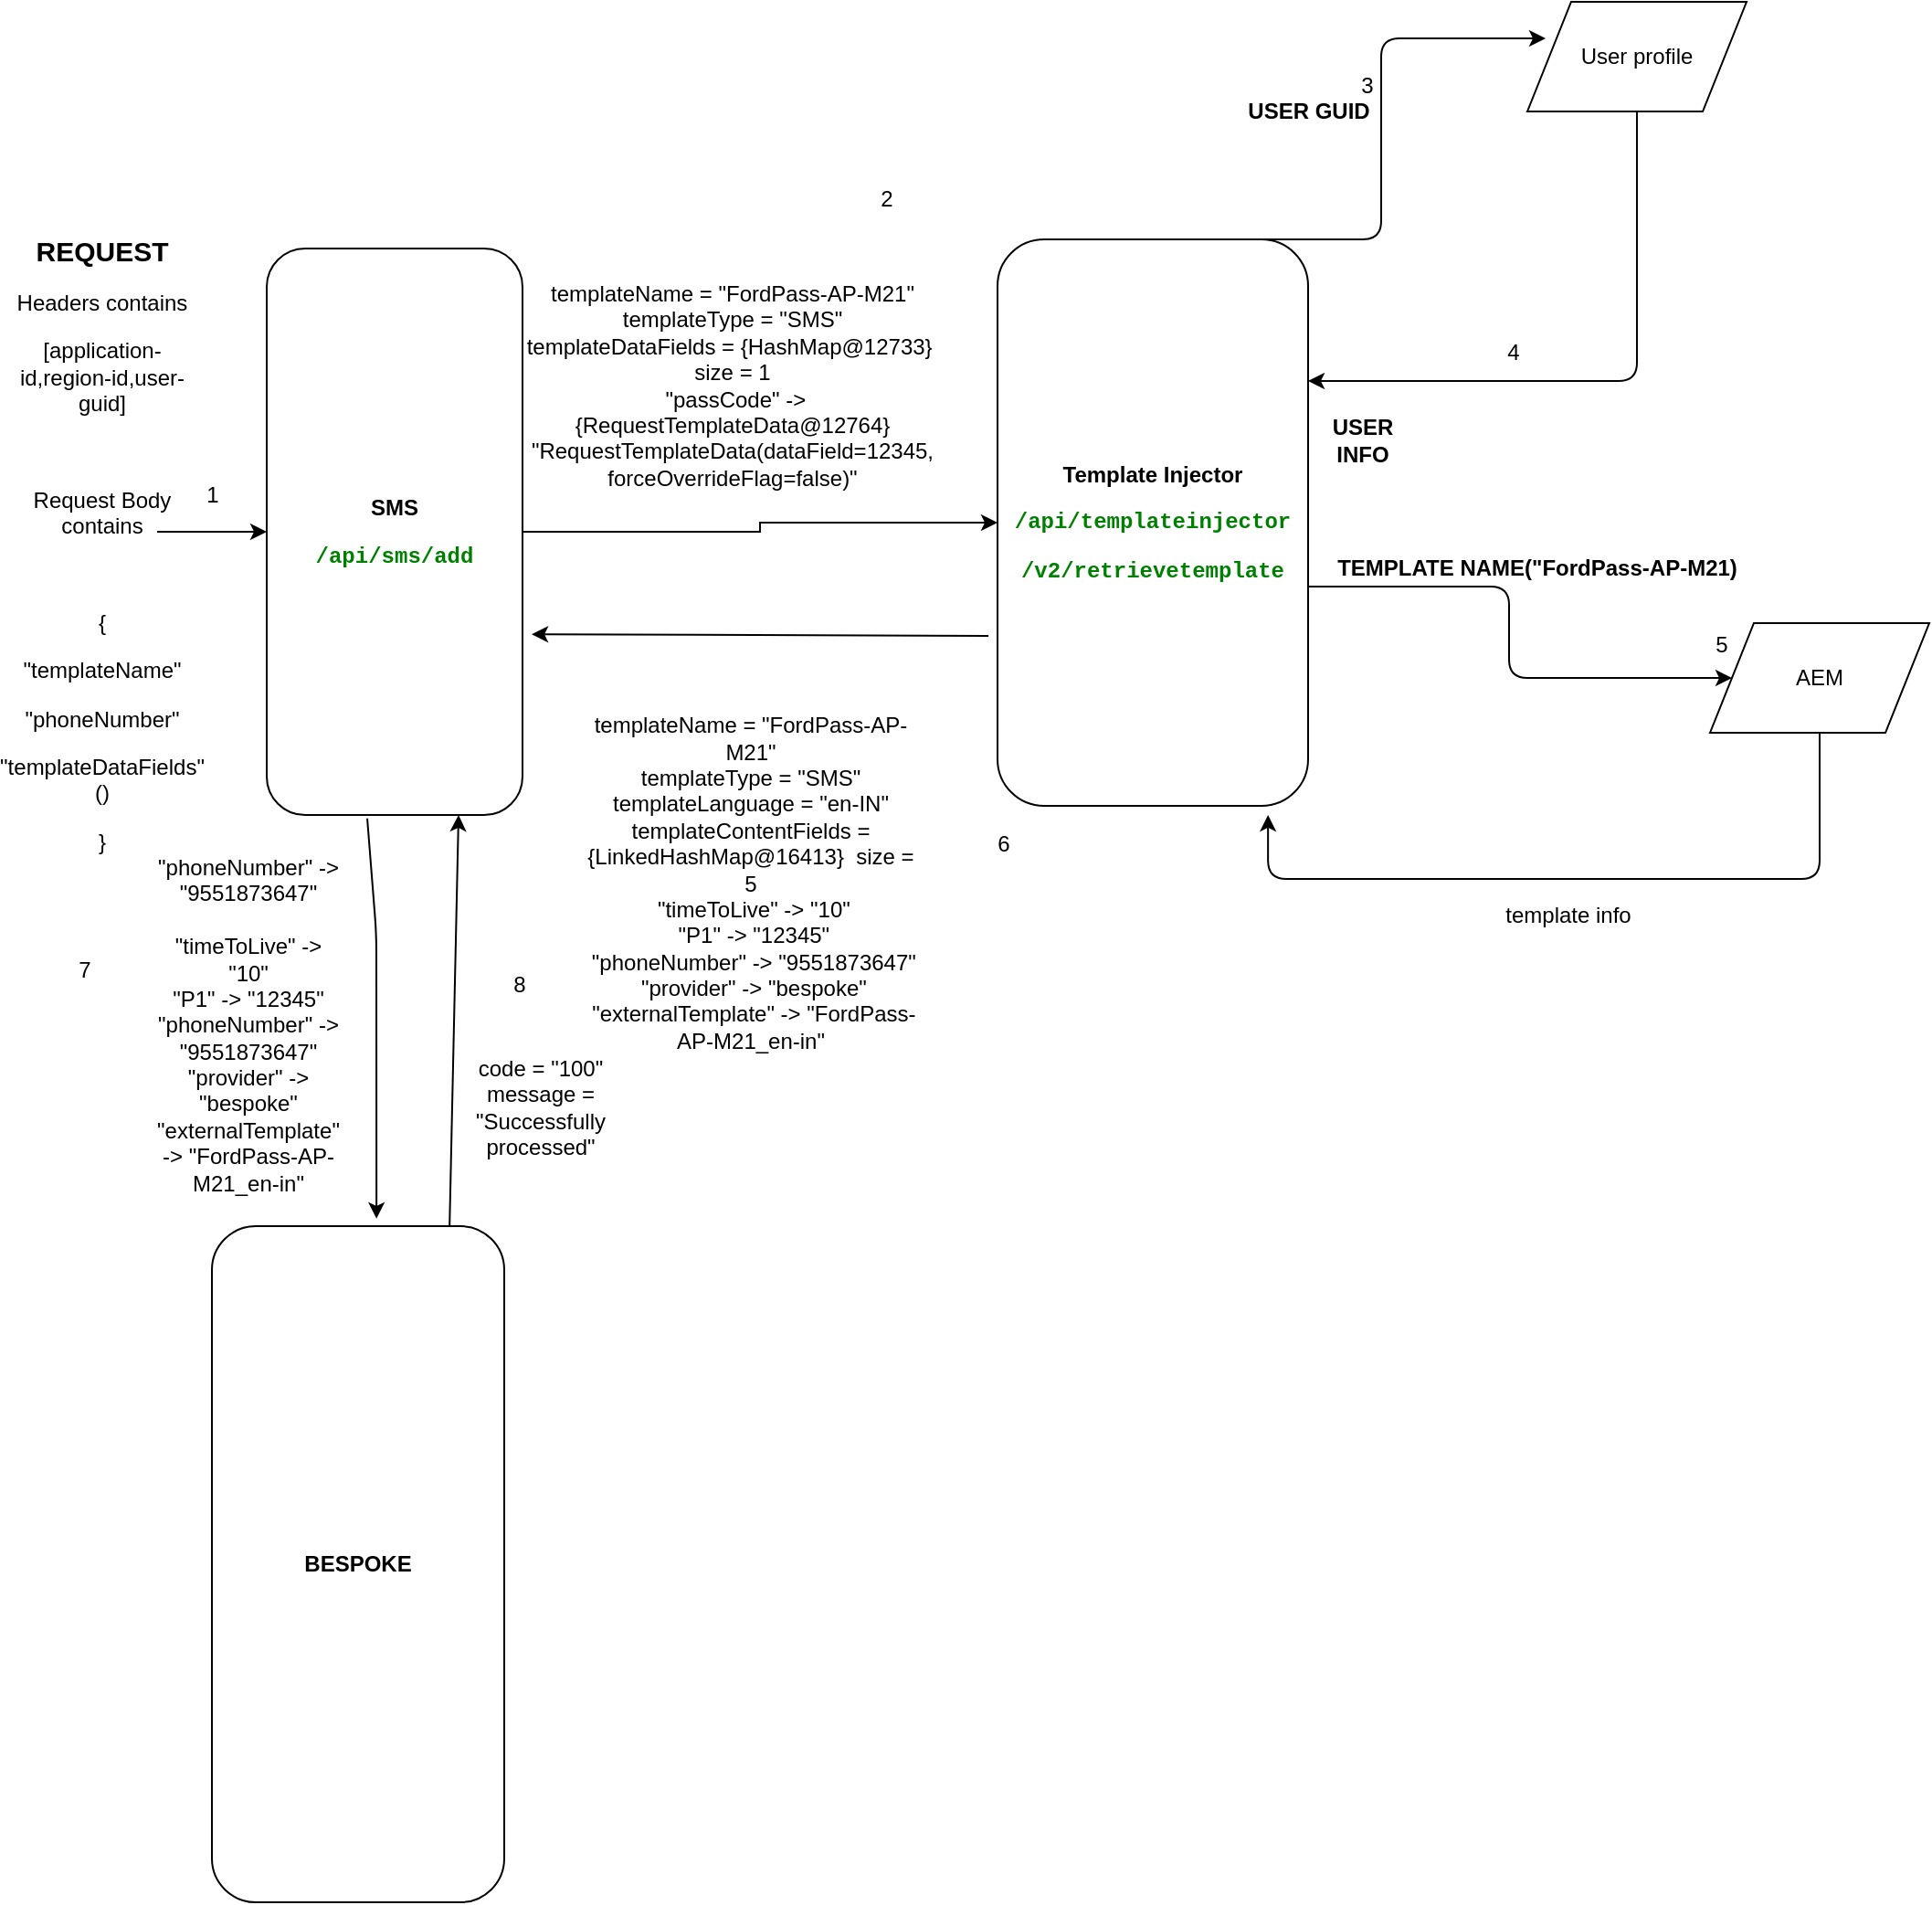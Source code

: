 <mxfile version="13.1.14" type="github">
  <diagram id="rzX8o1o3KOPRTSoec266" name="Page-1">
    <mxGraphModel dx="1718" dy="1533" grid="1" gridSize="10" guides="1" tooltips="1" connect="1" arrows="1" fold="1" page="1" pageScale="1" pageWidth="850" pageHeight="1100" math="0" shadow="0">
      <root>
        <mxCell id="0" />
        <mxCell id="1" parent="0" />
        <mxCell id="GgZHfX6D0kn685oWg6ef-13" value="" style="edgeStyle=orthogonalEdgeStyle;rounded=0;orthogonalLoop=1;jettySize=auto;html=1;" parent="1" source="GgZHfX6D0kn685oWg6ef-2" target="GgZHfX6D0kn685oWg6ef-12" edge="1">
          <mxGeometry relative="1" as="geometry" />
        </mxCell>
        <mxCell id="GgZHfX6D0kn685oWg6ef-2" value="&lt;p&gt;&lt;b&gt;SMS&lt;/b&gt;&lt;/p&gt;&lt;pre style=&quot;background-color: rgb(255 , 255 , 255) ; font-family: &amp;#34;courier new&amp;#34; ; font-size: 9pt&quot;&gt;&lt;span style=&quot;color: #008000 ; font-weight: bold&quot;&gt;/api/sms/add&lt;/span&gt;&lt;/pre&gt;" style="rounded=1;whiteSpace=wrap;html=1;" parent="1" vertex="1">
          <mxGeometry x="140" y="-85" width="140" height="310" as="geometry" />
        </mxCell>
        <mxCell id="GgZHfX6D0kn685oWg6ef-12" value="&lt;p&gt;&lt;b&gt;Template Injector&lt;/b&gt;&lt;/p&gt;&lt;pre style=&quot;background-color: rgb(255 , 255 , 255) ; font-family: &amp;#34;courier new&amp;#34; ; font-size: 9pt&quot;&gt;&lt;span style=&quot;color: #008000 ; font-weight: bold&quot;&gt;/api/templateinjector&lt;/span&gt;&lt;/pre&gt;&lt;pre style=&quot;background-color: rgb(255 , 255 , 255) ; font-family: &amp;#34;courier new&amp;#34; ; font-size: 9pt&quot;&gt;&lt;span style=&quot;color: #008000 ; font-weight: bold&quot;&gt;/v2/retrievetemplate&lt;/span&gt;&lt;/pre&gt;" style="rounded=1;whiteSpace=wrap;html=1;" parent="1" vertex="1">
          <mxGeometry x="540" y="-90" width="170" height="310" as="geometry" />
        </mxCell>
        <mxCell id="GgZHfX6D0kn685oWg6ef-10" value="&lt;p&gt;&lt;b&gt;&lt;font style=&quot;font-size: 15px&quot;&gt;REQUEST&lt;/font&gt;&lt;/b&gt;&lt;/p&gt;&lt;p&gt;Headers contains&lt;/p&gt;&lt;p&gt;[application-id,region-id,user-guid]&lt;/p&gt;&lt;p&gt;&lt;br&gt;&lt;/p&gt;&lt;p&gt;Request Body contains&lt;/p&gt;&lt;p&gt;&lt;br&gt;&lt;/p&gt;&lt;p&gt;{&lt;/p&gt;&lt;p&gt;&quot;templateName&quot;&lt;/p&gt;&lt;p&gt;&quot;phoneNumber&quot;&lt;/p&gt;&lt;p&gt;&quot;templateDataFields&quot;()&lt;/p&gt;&lt;p&gt;}&lt;/p&gt;&lt;p style=&quot;font-size: 15px&quot;&gt;&lt;br style=&quot;text-align: left&quot;&gt;&lt;/p&gt;" style="text;html=1;strokeColor=none;fillColor=none;align=center;verticalAlign=middle;whiteSpace=wrap;rounded=0;" parent="1" vertex="1">
          <mxGeometry x="30" y="80" width="40" height="30" as="geometry" />
        </mxCell>
        <mxCell id="GgZHfX6D0kn685oWg6ef-11" value="" style="endArrow=classic;html=1;" parent="1" target="GgZHfX6D0kn685oWg6ef-2" edge="1">
          <mxGeometry width="50" height="50" relative="1" as="geometry">
            <mxPoint x="80" y="70" as="sourcePoint" />
            <mxPoint x="130" y="20" as="targetPoint" />
          </mxGeometry>
        </mxCell>
        <mxCell id="GgZHfX6D0kn685oWg6ef-14" value="&lt;div&gt;templateName = &quot;FordPass-AP-M21&quot;&lt;/div&gt;&lt;div&gt;templateType = &quot;SMS&quot;&lt;/div&gt;&lt;div&gt;templateDataFields = {HashMap@12733}&amp;nbsp; size = 1&lt;/div&gt;&lt;div&gt;&amp;nbsp;&quot;passCode&quot; -&amp;gt; {RequestTemplateData@12764} &quot;RequestTemplateData(dataField=12345, forceOverrideFlag=false)&quot;&lt;/div&gt;" style="text;html=1;strokeColor=none;fillColor=none;align=center;verticalAlign=middle;whiteSpace=wrap;rounded=0;" parent="1" vertex="1">
          <mxGeometry x="280" y="-90" width="230" height="160" as="geometry" />
        </mxCell>
        <mxCell id="GgZHfX6D0kn685oWg6ef-19" value="&lt;b&gt;BESPOKE&lt;/b&gt;" style="rounded=1;whiteSpace=wrap;html=1;" parent="1" vertex="1">
          <mxGeometry x="110" y="450" width="160" height="370" as="geometry" />
        </mxCell>
        <mxCell id="GgZHfX6D0kn685oWg6ef-22" value="User profile" style="shape=parallelogram;perimeter=parallelogramPerimeter;whiteSpace=wrap;html=1;" parent="1" vertex="1">
          <mxGeometry x="830" y="-220" width="120" height="60" as="geometry" />
        </mxCell>
        <mxCell id="GgZHfX6D0kn685oWg6ef-28" value="&lt;b&gt;USER INFO&lt;/b&gt;" style="text;html=1;strokeColor=none;fillColor=none;align=center;verticalAlign=middle;whiteSpace=wrap;rounded=0;" parent="1" vertex="1">
          <mxGeometry x="720" y="10" width="40" height="20" as="geometry" />
        </mxCell>
        <mxCell id="GgZHfX6D0kn685oWg6ef-29" value="AEM" style="shape=parallelogram;perimeter=parallelogramPerimeter;whiteSpace=wrap;html=1;" parent="1" vertex="1">
          <mxGeometry x="930" y="120" width="120" height="60" as="geometry" />
        </mxCell>
        <mxCell id="GgZHfX6D0kn685oWg6ef-31" value="&lt;b&gt;TEMPLATE NAME(&quot;FordPass-AP-M21)&lt;/b&gt;" style="text;html=1;align=center;verticalAlign=middle;resizable=0;points=[];autosize=1;" parent="1" vertex="1">
          <mxGeometry x="720" y="80" width="230" height="20" as="geometry" />
        </mxCell>
        <mxCell id="GgZHfX6D0kn685oWg6ef-34" value="" style="endArrow=classic;html=1;exitX=-0.029;exitY=0.7;exitDx=0;exitDy=0;exitPerimeter=0;entryX=1.036;entryY=0.681;entryDx=0;entryDy=0;entryPerimeter=0;" parent="1" source="GgZHfX6D0kn685oWg6ef-12" target="GgZHfX6D0kn685oWg6ef-2" edge="1">
          <mxGeometry width="50" height="50" relative="1" as="geometry">
            <mxPoint x="375" y="156" as="sourcePoint" />
            <mxPoint x="425" y="106" as="targetPoint" />
          </mxGeometry>
        </mxCell>
        <mxCell id="GgZHfX6D0kn685oWg6ef-35" value="" style="edgeStyle=elbowEdgeStyle;elbow=horizontal;endArrow=classic;html=1;" parent="1" edge="1">
          <mxGeometry width="50" height="50" relative="1" as="geometry">
            <mxPoint x="660" y="-90" as="sourcePoint" />
            <mxPoint x="840" y="-200" as="targetPoint" />
          </mxGeometry>
        </mxCell>
        <mxCell id="GgZHfX6D0kn685oWg6ef-36" value="" style="edgeStyle=elbowEdgeStyle;elbow=horizontal;endArrow=classic;html=1;entryX=1;entryY=0.25;entryDx=0;entryDy=0;" parent="1" source="GgZHfX6D0kn685oWg6ef-22" target="GgZHfX6D0kn685oWg6ef-12" edge="1">
          <mxGeometry width="50" height="50" relative="1" as="geometry">
            <mxPoint x="867" y="-170" as="sourcePoint" />
            <mxPoint x="915" y="-130" as="targetPoint" />
            <Array as="points">
              <mxPoint x="890" y="-160" />
              <mxPoint x="900" y="-158" />
            </Array>
          </mxGeometry>
        </mxCell>
        <mxCell id="GgZHfX6D0kn685oWg6ef-37" value="&lt;b&gt;USER GUID&lt;/b&gt;" style="text;html=1;align=center;verticalAlign=middle;resizable=0;points=[];autosize=1;" parent="1" vertex="1">
          <mxGeometry x="670" y="-170" width="80" height="20" as="geometry" />
        </mxCell>
        <mxCell id="GgZHfX6D0kn685oWg6ef-38" value="" style="edgeStyle=elbowEdgeStyle;elbow=horizontal;endArrow=classic;html=1;" parent="1" target="GgZHfX6D0kn685oWg6ef-29" edge="1">
          <mxGeometry width="50" height="50" relative="1" as="geometry">
            <mxPoint x="710" y="100" as="sourcePoint" />
            <mxPoint x="760" y="50" as="targetPoint" />
          </mxGeometry>
        </mxCell>
        <mxCell id="GgZHfX6D0kn685oWg6ef-39" value="" style="edgeStyle=elbowEdgeStyle;elbow=vertical;endArrow=classic;html=1;entryX=0.871;entryY=1.016;entryDx=0;entryDy=0;entryPerimeter=0;" parent="1" source="GgZHfX6D0kn685oWg6ef-29" target="GgZHfX6D0kn685oWg6ef-12" edge="1">
          <mxGeometry width="50" height="50" relative="1" as="geometry">
            <mxPoint x="730" y="230" as="sourcePoint" />
            <mxPoint x="720" y="173" as="targetPoint" />
            <Array as="points">
              <mxPoint x="790" y="260" />
              <mxPoint x="710" y="180" />
            </Array>
          </mxGeometry>
        </mxCell>
        <mxCell id="7XG5GJR7GElVbcUvFB-Z-1" value="&lt;div&gt;&lt;br&gt;&lt;/div&gt;&lt;div&gt;templateName = &quot;FordPass-AP-M21&quot;&lt;/div&gt;&lt;div&gt;templateType = &quot;SMS&quot;&lt;/div&gt;&lt;div&gt;templateLanguage = &quot;en-IN&quot;&lt;/div&gt;&lt;div&gt;templateContentFields = {LinkedHashMap@16413}&amp;nbsp; size = 5&lt;/div&gt;&lt;div&gt;&amp;nbsp;&quot;timeToLive&quot; -&amp;gt; &quot;10&quot;&lt;/div&gt;&lt;div&gt;&amp;nbsp;&quot;P1&quot; -&amp;gt; &quot;12345&quot;&lt;/div&gt;&lt;div&gt;&amp;nbsp;&quot;phoneNumber&quot; -&amp;gt; &quot;9551873647&quot;&lt;/div&gt;&lt;div&gt;&amp;nbsp;&quot;provider&quot; -&amp;gt; &quot;bespoke&quot;&lt;/div&gt;&lt;div&gt;&amp;nbsp;&quot;externalTemplate&quot; -&amp;gt; &quot;FordPass-AP-M21_en-in&quot;&lt;/div&gt;" style="text;html=1;strokeColor=none;fillColor=none;align=center;verticalAlign=middle;whiteSpace=wrap;rounded=0;" vertex="1" parent="1">
          <mxGeometry x="310" y="70" width="190" height="370" as="geometry" />
        </mxCell>
        <mxCell id="7XG5GJR7GElVbcUvFB-Z-2" value="template info" style="text;html=1;align=center;verticalAlign=middle;resizable=0;points=[];autosize=1;" vertex="1" parent="1">
          <mxGeometry x="812" y="270" width="80" height="20" as="geometry" />
        </mxCell>
        <mxCell id="7XG5GJR7GElVbcUvFB-Z-6" value="" style="endArrow=classic;html=1;exitX=0.393;exitY=1.006;exitDx=0;exitDy=0;exitPerimeter=0;entryX=0.563;entryY=-0.011;entryDx=0;entryDy=0;entryPerimeter=0;" edge="1" parent="1" source="GgZHfX6D0kn685oWg6ef-2" target="GgZHfX6D0kn685oWg6ef-19">
          <mxGeometry width="50" height="50" relative="1" as="geometry">
            <mxPoint x="290" y="320" as="sourcePoint" />
            <mxPoint x="320" y="290" as="targetPoint" />
            <Array as="points">
              <mxPoint x="200" y="290" />
            </Array>
          </mxGeometry>
        </mxCell>
        <mxCell id="7XG5GJR7GElVbcUvFB-Z-10" value="&lt;div&gt;&quot;phoneNumber&quot; -&amp;gt; &quot;9551873647&quot;&lt;/div&gt;&lt;div&gt;&lt;br&gt;&lt;/div&gt;&lt;div&gt;&quot;timeToLive&quot; -&amp;gt; &quot;10&quot;&lt;/div&gt;&lt;div&gt;&quot;P1&quot; -&amp;gt; &quot;12345&quot;&lt;/div&gt;&lt;div&gt;&quot;phoneNumber&quot; -&amp;gt; &quot;9551873647&quot;&lt;/div&gt;&lt;div&gt;&quot;provider&quot; -&amp;gt; &quot;bespoke&quot;&lt;/div&gt;&lt;div&gt;&quot;externalTemplate&quot; -&amp;gt; &quot;FordPass-AP-M21_en-in&quot;&lt;/div&gt;" style="text;html=1;strokeColor=none;fillColor=none;align=center;verticalAlign=middle;whiteSpace=wrap;rounded=0;" vertex="1" parent="1">
          <mxGeometry x="110" y="330" width="40" height="20" as="geometry" />
        </mxCell>
        <mxCell id="7XG5GJR7GElVbcUvFB-Z-11" value="" style="endArrow=classic;html=1;entryX=0.75;entryY=1;entryDx=0;entryDy=0;exitX=0.813;exitY=0;exitDx=0;exitDy=0;exitPerimeter=0;" edge="1" parent="1" source="GgZHfX6D0kn685oWg6ef-19" target="GgZHfX6D0kn685oWg6ef-2">
          <mxGeometry width="50" height="50" relative="1" as="geometry">
            <mxPoint x="290" y="320" as="sourcePoint" />
            <mxPoint x="340" y="270" as="targetPoint" />
          </mxGeometry>
        </mxCell>
        <mxCell id="7XG5GJR7GElVbcUvFB-Z-12" value="&lt;div&gt;code = &quot;100&quot;&lt;/div&gt;&lt;div&gt;message = &quot;Successfully processed&quot;&lt;/div&gt;" style="text;html=1;strokeColor=none;fillColor=none;align=center;verticalAlign=middle;whiteSpace=wrap;rounded=0;" vertex="1" parent="1">
          <mxGeometry x="270" y="380" width="40" height="10" as="geometry" />
        </mxCell>
        <mxCell id="7XG5GJR7GElVbcUvFB-Z-15" value="1" style="text;html=1;align=center;verticalAlign=middle;resizable=0;points=[];autosize=1;" vertex="1" parent="1">
          <mxGeometry x="100" y="40" width="20" height="20" as="geometry" />
        </mxCell>
        <mxCell id="7XG5GJR7GElVbcUvFB-Z-16" value="2" style="text;html=1;align=center;verticalAlign=middle;resizable=0;points=[];autosize=1;" vertex="1" parent="1">
          <mxGeometry x="469" y="-122" width="20" height="20" as="geometry" />
        </mxCell>
        <mxCell id="7XG5GJR7GElVbcUvFB-Z-17" value="3" style="text;html=1;align=center;verticalAlign=middle;resizable=0;points=[];autosize=1;" vertex="1" parent="1">
          <mxGeometry x="732" y="-184" width="20" height="20" as="geometry" />
        </mxCell>
        <mxCell id="7XG5GJR7GElVbcUvFB-Z-18" value="5" style="text;html=1;align=center;verticalAlign=middle;resizable=0;points=[];autosize=1;" vertex="1" parent="1">
          <mxGeometry x="926" y="122" width="20" height="20" as="geometry" />
        </mxCell>
        <mxCell id="7XG5GJR7GElVbcUvFB-Z-19" value="4" style="text;html=1;align=center;verticalAlign=middle;resizable=0;points=[];autosize=1;" vertex="1" parent="1">
          <mxGeometry x="812" y="-38" width="20" height="20" as="geometry" />
        </mxCell>
        <mxCell id="7XG5GJR7GElVbcUvFB-Z-20" value="6" style="text;html=1;align=center;verticalAlign=middle;resizable=0;points=[];autosize=1;" vertex="1" parent="1">
          <mxGeometry x="533" y="231" width="20" height="20" as="geometry" />
        </mxCell>
        <mxCell id="7XG5GJR7GElVbcUvFB-Z-21" value="7" style="text;html=1;align=center;verticalAlign=middle;resizable=0;points=[];autosize=1;" vertex="1" parent="1">
          <mxGeometry x="30" y="300" width="20" height="20" as="geometry" />
        </mxCell>
        <mxCell id="7XG5GJR7GElVbcUvFB-Z-22" value="8" style="text;html=1;align=center;verticalAlign=middle;resizable=0;points=[];autosize=1;" vertex="1" parent="1">
          <mxGeometry x="268" y="308" width="20" height="20" as="geometry" />
        </mxCell>
      </root>
    </mxGraphModel>
  </diagram>
</mxfile>
